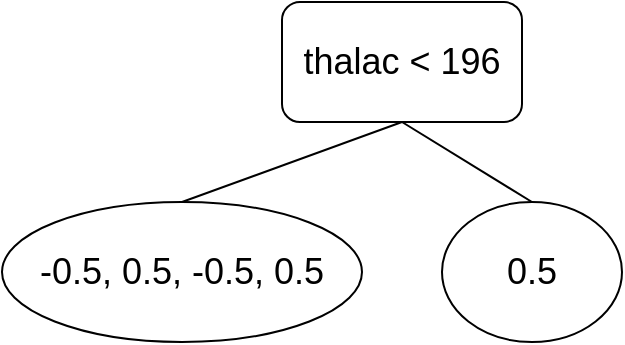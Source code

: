 <mxfile version="14.5.8" type="device"><diagram id="-oIBiv6gy1YLsMhxaxN1" name="Page-1"><mxGraphModel dx="1102" dy="606" grid="1" gridSize="10" guides="1" tooltips="1" connect="1" arrows="1" fold="1" page="1" pageScale="1" pageWidth="850" pageHeight="1100" math="0" shadow="0"><root><mxCell id="0"/><mxCell id="1" parent="0"/><mxCell id="uiKtMKccEH2nJGW1MpJk-1" value="&lt;font style=&quot;font-size: 18px&quot;&gt;thalac &amp;lt; 196&lt;/font&gt;" style="rounded=1;whiteSpace=wrap;html=1;" vertex="1" parent="1"><mxGeometry x="320" y="160" width="120" height="60" as="geometry"/></mxCell><mxCell id="uiKtMKccEH2nJGW1MpJk-2" value="&lt;font style=&quot;font-size: 18px&quot;&gt;-0.5, 0.5, -0.5, 0.5&lt;/font&gt;" style="ellipse;whiteSpace=wrap;html=1;" vertex="1" parent="1"><mxGeometry x="180" y="260" width="180" height="70" as="geometry"/></mxCell><mxCell id="uiKtMKccEH2nJGW1MpJk-3" value="&lt;font style=&quot;font-size: 18px&quot;&gt;0.5&lt;/font&gt;" style="ellipse;whiteSpace=wrap;html=1;" vertex="1" parent="1"><mxGeometry x="400" y="260" width="90" height="70" as="geometry"/></mxCell><mxCell id="uiKtMKccEH2nJGW1MpJk-4" value="" style="endArrow=none;html=1;exitX=0.5;exitY=1;exitDx=0;exitDy=0;entryX=0.5;entryY=0;entryDx=0;entryDy=0;" edge="1" parent="1" source="uiKtMKccEH2nJGW1MpJk-1" target="uiKtMKccEH2nJGW1MpJk-2"><mxGeometry width="50" height="50" relative="1" as="geometry"><mxPoint x="400" y="460" as="sourcePoint"/><mxPoint x="450" y="410" as="targetPoint"/></mxGeometry></mxCell><mxCell id="uiKtMKccEH2nJGW1MpJk-5" value="" style="endArrow=none;html=1;exitX=0.5;exitY=1;exitDx=0;exitDy=0;entryX=0.5;entryY=0;entryDx=0;entryDy=0;" edge="1" parent="1" source="uiKtMKccEH2nJGW1MpJk-1" target="uiKtMKccEH2nJGW1MpJk-3"><mxGeometry width="50" height="50" relative="1" as="geometry"><mxPoint x="390" y="420" as="sourcePoint"/><mxPoint x="440" y="370" as="targetPoint"/></mxGeometry></mxCell></root></mxGraphModel></diagram></mxfile>